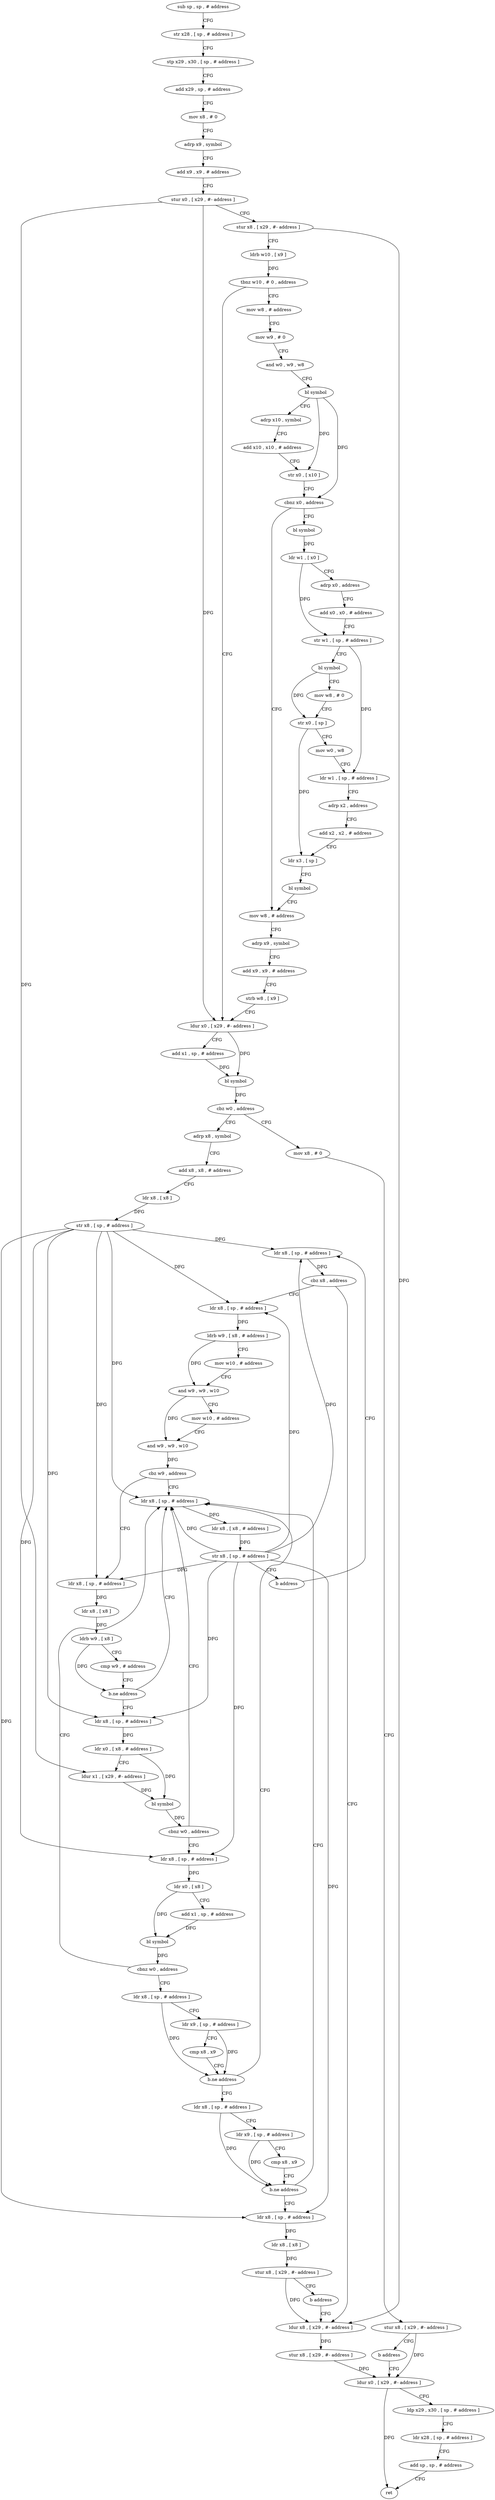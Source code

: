 digraph "func" {
"4215560" [label = "sub sp , sp , # address" ]
"4215564" [label = "str x28 , [ sp , # address ]" ]
"4215568" [label = "stp x29 , x30 , [ sp , # address ]" ]
"4215572" [label = "add x29 , sp , # address" ]
"4215576" [label = "mov x8 , # 0" ]
"4215580" [label = "adrp x9 , symbol" ]
"4215584" [label = "add x9 , x9 , # address" ]
"4215588" [label = "stur x0 , [ x29 , #- address ]" ]
"4215592" [label = "stur x8 , [ x29 , #- address ]" ]
"4215596" [label = "ldrb w10 , [ x9 ]" ]
"4215600" [label = "tbnz w10 , # 0 , address" ]
"4215708" [label = "ldur x0 , [ x29 , #- address ]" ]
"4215604" [label = "mov w8 , # address" ]
"4215712" [label = "add x1 , sp , # address" ]
"4215716" [label = "bl symbol" ]
"4215720" [label = "cbz w0 , address" ]
"4215736" [label = "adrp x8 , symbol" ]
"4215724" [label = "mov x8 , # 0" ]
"4215608" [label = "mov w9 , # 0" ]
"4215612" [label = "and w0 , w9 , w8" ]
"4215616" [label = "bl symbol" ]
"4215620" [label = "adrp x10 , symbol" ]
"4215624" [label = "add x10 , x10 , # address" ]
"4215628" [label = "str x0 , [ x10 ]" ]
"4215632" [label = "cbnz x0 , address" ]
"4215692" [label = "mov w8 , # address" ]
"4215636" [label = "bl symbol" ]
"4215740" [label = "add x8 , x8 , # address" ]
"4215744" [label = "ldr x8 , [ x8 ]" ]
"4215748" [label = "str x8 , [ sp , # address ]" ]
"4215752" [label = "ldr x8 , [ sp , # address ]" ]
"4215728" [label = "stur x8 , [ x29 , #- address ]" ]
"4215732" [label = "b address" ]
"4215920" [label = "ldur x0 , [ x29 , #- address ]" ]
"4215696" [label = "adrp x9 , symbol" ]
"4215700" [label = "add x9 , x9 , # address" ]
"4215704" [label = "strb w8 , [ x9 ]" ]
"4215640" [label = "ldr w1 , [ x0 ]" ]
"4215644" [label = "adrp x0 , address" ]
"4215648" [label = "add x0 , x0 , # address" ]
"4215652" [label = "str w1 , [ sp , # address ]" ]
"4215656" [label = "bl symbol" ]
"4215660" [label = "mov w8 , # 0" ]
"4215664" [label = "str x0 , [ sp ]" ]
"4215668" [label = "mov w0 , w8" ]
"4215672" [label = "ldr w1 , [ sp , # address ]" ]
"4215676" [label = "adrp x2 , address" ]
"4215680" [label = "add x2 , x2 , # address" ]
"4215684" [label = "ldr x3 , [ sp ]" ]
"4215688" [label = "bl symbol" ]
"4215912" [label = "ldur x8 , [ x29 , #- address ]" ]
"4215916" [label = "stur x8 , [ x29 , #- address ]" ]
"4215760" [label = "ldr x8 , [ sp , # address ]" ]
"4215764" [label = "ldrb w9 , [ x8 , # address ]" ]
"4215768" [label = "mov w10 , # address" ]
"4215772" [label = "and w9 , w9 , w10" ]
"4215776" [label = "mov w10 , # address" ]
"4215780" [label = "and w9 , w9 , w10" ]
"4215784" [label = "cbz w9 , address" ]
"4215896" [label = "ldr x8 , [ sp , # address ]" ]
"4215788" [label = "ldr x8 , [ sp , # address ]" ]
"4215924" [label = "ldp x29 , x30 , [ sp , # address ]" ]
"4215928" [label = "ldr x28 , [ sp , # address ]" ]
"4215932" [label = "add sp , sp , # address" ]
"4215936" [label = "ret" ]
"4215900" [label = "ldr x8 , [ x8 , # address ]" ]
"4215904" [label = "str x8 , [ sp , # address ]" ]
"4215908" [label = "b address" ]
"4215792" [label = "ldr x8 , [ x8 ]" ]
"4215796" [label = "ldrb w9 , [ x8 ]" ]
"4215800" [label = "cmp w9 , # address" ]
"4215804" [label = "b.ne address" ]
"4215808" [label = "ldr x8 , [ sp , # address ]" ]
"4215756" [label = "cbz x8 , address" ]
"4215812" [label = "ldr x0 , [ x8 , # address ]" ]
"4215816" [label = "ldur x1 , [ x29 , #- address ]" ]
"4215820" [label = "bl symbol" ]
"4215824" [label = "cbnz w0 , address" ]
"4215828" [label = "ldr x8 , [ sp , # address ]" ]
"4215832" [label = "ldr x0 , [ x8 ]" ]
"4215836" [label = "add x1 , sp , # address" ]
"4215840" [label = "bl symbol" ]
"4215844" [label = "cbnz w0 , address" ]
"4215848" [label = "ldr x8 , [ sp , # address ]" ]
"4215852" [label = "ldr x9 , [ sp , # address ]" ]
"4215856" [label = "cmp x8 , x9" ]
"4215860" [label = "b.ne address" ]
"4215864" [label = "ldr x8 , [ sp , # address ]" ]
"4215868" [label = "ldr x9 , [ sp , # address ]" ]
"4215872" [label = "cmp x8 , x9" ]
"4215876" [label = "b.ne address" ]
"4215880" [label = "ldr x8 , [ sp , # address ]" ]
"4215884" [label = "ldr x8 , [ x8 ]" ]
"4215888" [label = "stur x8 , [ x29 , #- address ]" ]
"4215892" [label = "b address" ]
"4215560" -> "4215564" [ label = "CFG" ]
"4215564" -> "4215568" [ label = "CFG" ]
"4215568" -> "4215572" [ label = "CFG" ]
"4215572" -> "4215576" [ label = "CFG" ]
"4215576" -> "4215580" [ label = "CFG" ]
"4215580" -> "4215584" [ label = "CFG" ]
"4215584" -> "4215588" [ label = "CFG" ]
"4215588" -> "4215592" [ label = "CFG" ]
"4215588" -> "4215708" [ label = "DFG" ]
"4215588" -> "4215816" [ label = "DFG" ]
"4215592" -> "4215596" [ label = "CFG" ]
"4215592" -> "4215912" [ label = "DFG" ]
"4215596" -> "4215600" [ label = "DFG" ]
"4215600" -> "4215708" [ label = "CFG" ]
"4215600" -> "4215604" [ label = "CFG" ]
"4215708" -> "4215712" [ label = "CFG" ]
"4215708" -> "4215716" [ label = "DFG" ]
"4215604" -> "4215608" [ label = "CFG" ]
"4215712" -> "4215716" [ label = "DFG" ]
"4215716" -> "4215720" [ label = "DFG" ]
"4215720" -> "4215736" [ label = "CFG" ]
"4215720" -> "4215724" [ label = "CFG" ]
"4215736" -> "4215740" [ label = "CFG" ]
"4215724" -> "4215728" [ label = "CFG" ]
"4215608" -> "4215612" [ label = "CFG" ]
"4215612" -> "4215616" [ label = "CFG" ]
"4215616" -> "4215620" [ label = "CFG" ]
"4215616" -> "4215628" [ label = "DFG" ]
"4215616" -> "4215632" [ label = "DFG" ]
"4215620" -> "4215624" [ label = "CFG" ]
"4215624" -> "4215628" [ label = "CFG" ]
"4215628" -> "4215632" [ label = "CFG" ]
"4215632" -> "4215692" [ label = "CFG" ]
"4215632" -> "4215636" [ label = "CFG" ]
"4215692" -> "4215696" [ label = "CFG" ]
"4215636" -> "4215640" [ label = "DFG" ]
"4215740" -> "4215744" [ label = "CFG" ]
"4215744" -> "4215748" [ label = "DFG" ]
"4215748" -> "4215752" [ label = "DFG" ]
"4215748" -> "4215760" [ label = "DFG" ]
"4215748" -> "4215896" [ label = "DFG" ]
"4215748" -> "4215788" [ label = "DFG" ]
"4215748" -> "4215808" [ label = "DFG" ]
"4215748" -> "4215828" [ label = "DFG" ]
"4215748" -> "4215880" [ label = "DFG" ]
"4215752" -> "4215756" [ label = "DFG" ]
"4215728" -> "4215732" [ label = "CFG" ]
"4215728" -> "4215920" [ label = "DFG" ]
"4215732" -> "4215920" [ label = "CFG" ]
"4215920" -> "4215924" [ label = "CFG" ]
"4215920" -> "4215936" [ label = "DFG" ]
"4215696" -> "4215700" [ label = "CFG" ]
"4215700" -> "4215704" [ label = "CFG" ]
"4215704" -> "4215708" [ label = "CFG" ]
"4215640" -> "4215644" [ label = "CFG" ]
"4215640" -> "4215652" [ label = "DFG" ]
"4215644" -> "4215648" [ label = "CFG" ]
"4215648" -> "4215652" [ label = "CFG" ]
"4215652" -> "4215656" [ label = "CFG" ]
"4215652" -> "4215672" [ label = "DFG" ]
"4215656" -> "4215660" [ label = "CFG" ]
"4215656" -> "4215664" [ label = "DFG" ]
"4215660" -> "4215664" [ label = "CFG" ]
"4215664" -> "4215668" [ label = "CFG" ]
"4215664" -> "4215684" [ label = "DFG" ]
"4215668" -> "4215672" [ label = "CFG" ]
"4215672" -> "4215676" [ label = "CFG" ]
"4215676" -> "4215680" [ label = "CFG" ]
"4215680" -> "4215684" [ label = "CFG" ]
"4215684" -> "4215688" [ label = "CFG" ]
"4215688" -> "4215692" [ label = "CFG" ]
"4215912" -> "4215916" [ label = "DFG" ]
"4215916" -> "4215920" [ label = "DFG" ]
"4215760" -> "4215764" [ label = "DFG" ]
"4215764" -> "4215768" [ label = "CFG" ]
"4215764" -> "4215772" [ label = "DFG" ]
"4215768" -> "4215772" [ label = "CFG" ]
"4215772" -> "4215776" [ label = "CFG" ]
"4215772" -> "4215780" [ label = "DFG" ]
"4215776" -> "4215780" [ label = "CFG" ]
"4215780" -> "4215784" [ label = "DFG" ]
"4215784" -> "4215896" [ label = "CFG" ]
"4215784" -> "4215788" [ label = "CFG" ]
"4215896" -> "4215900" [ label = "DFG" ]
"4215788" -> "4215792" [ label = "DFG" ]
"4215924" -> "4215928" [ label = "CFG" ]
"4215928" -> "4215932" [ label = "CFG" ]
"4215932" -> "4215936" [ label = "CFG" ]
"4215900" -> "4215904" [ label = "DFG" ]
"4215904" -> "4215908" [ label = "CFG" ]
"4215904" -> "4215752" [ label = "DFG" ]
"4215904" -> "4215760" [ label = "DFG" ]
"4215904" -> "4215896" [ label = "DFG" ]
"4215904" -> "4215788" [ label = "DFG" ]
"4215904" -> "4215808" [ label = "DFG" ]
"4215904" -> "4215828" [ label = "DFG" ]
"4215904" -> "4215880" [ label = "DFG" ]
"4215908" -> "4215752" [ label = "CFG" ]
"4215792" -> "4215796" [ label = "DFG" ]
"4215796" -> "4215800" [ label = "CFG" ]
"4215796" -> "4215804" [ label = "DFG" ]
"4215800" -> "4215804" [ label = "CFG" ]
"4215804" -> "4215896" [ label = "CFG" ]
"4215804" -> "4215808" [ label = "CFG" ]
"4215808" -> "4215812" [ label = "DFG" ]
"4215756" -> "4215912" [ label = "CFG" ]
"4215756" -> "4215760" [ label = "CFG" ]
"4215812" -> "4215816" [ label = "CFG" ]
"4215812" -> "4215820" [ label = "DFG" ]
"4215816" -> "4215820" [ label = "DFG" ]
"4215820" -> "4215824" [ label = "DFG" ]
"4215824" -> "4215896" [ label = "CFG" ]
"4215824" -> "4215828" [ label = "CFG" ]
"4215828" -> "4215832" [ label = "DFG" ]
"4215832" -> "4215836" [ label = "CFG" ]
"4215832" -> "4215840" [ label = "DFG" ]
"4215836" -> "4215840" [ label = "DFG" ]
"4215840" -> "4215844" [ label = "DFG" ]
"4215844" -> "4215896" [ label = "CFG" ]
"4215844" -> "4215848" [ label = "CFG" ]
"4215848" -> "4215852" [ label = "CFG" ]
"4215848" -> "4215860" [ label = "DFG" ]
"4215852" -> "4215856" [ label = "CFG" ]
"4215852" -> "4215860" [ label = "DFG" ]
"4215856" -> "4215860" [ label = "CFG" ]
"4215860" -> "4215896" [ label = "CFG" ]
"4215860" -> "4215864" [ label = "CFG" ]
"4215864" -> "4215868" [ label = "CFG" ]
"4215864" -> "4215876" [ label = "DFG" ]
"4215868" -> "4215872" [ label = "CFG" ]
"4215868" -> "4215876" [ label = "DFG" ]
"4215872" -> "4215876" [ label = "CFG" ]
"4215876" -> "4215896" [ label = "CFG" ]
"4215876" -> "4215880" [ label = "CFG" ]
"4215880" -> "4215884" [ label = "DFG" ]
"4215884" -> "4215888" [ label = "DFG" ]
"4215888" -> "4215892" [ label = "CFG" ]
"4215888" -> "4215912" [ label = "DFG" ]
"4215892" -> "4215912" [ label = "CFG" ]
}

